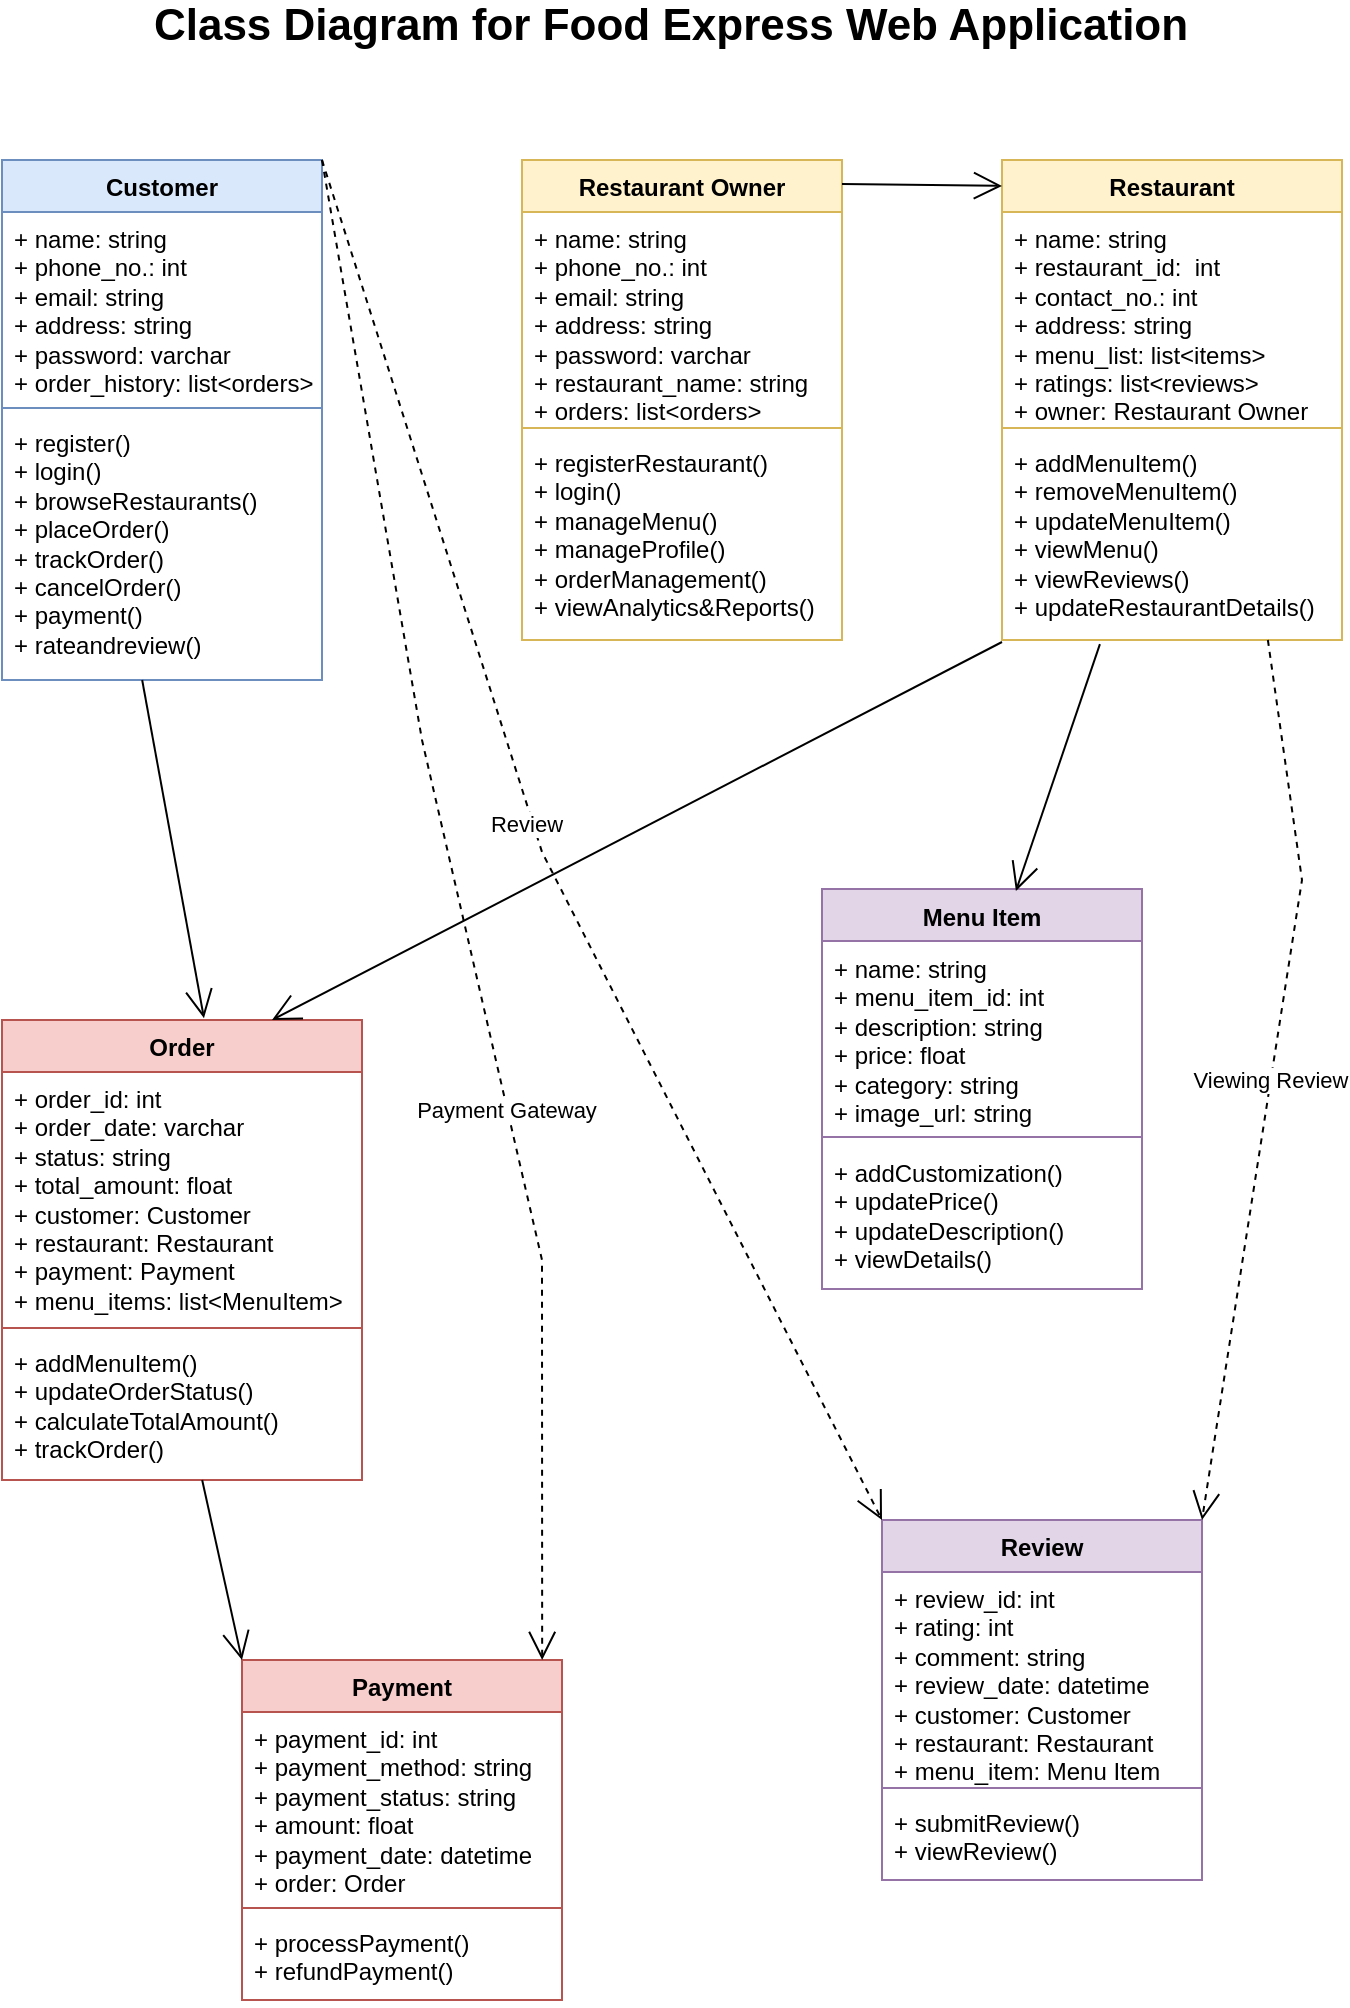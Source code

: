 <mxfile version="25.0.3">
  <diagram name="Page-1" id="BjIJubMWM04Ybu3N3eNQ">
    <mxGraphModel grid="0" page="1" gridSize="10" guides="1" tooltips="1" connect="1" arrows="1" fold="1" pageScale="1" pageWidth="827" pageHeight="1169" math="0" shadow="0">
      <root>
        <mxCell id="0" />
        <mxCell id="1" parent="0" />
        <mxCell id="jjx_FHtv98j6Nj69-CtY-1" value="&lt;font style=&quot;font-size: 22px;&quot;&gt;Class Diagram for Food Express Web Application&lt;/font&gt;" style="text;align=center;fontStyle=1;verticalAlign=middle;spacingLeft=3;spacingRight=3;strokeColor=none;rotatable=0;points=[[0,0.5],[1,0.5]];portConstraint=eastwest;html=1;" vertex="1" parent="1">
          <mxGeometry x="374" y="40" width="80" height="26" as="geometry" />
        </mxCell>
        <mxCell id="jjx_FHtv98j6Nj69-CtY-2" value="Customer" style="swimlane;fontStyle=1;align=center;verticalAlign=top;childLayout=stackLayout;horizontal=1;startSize=26;horizontalStack=0;resizeParent=1;resizeParentMax=0;resizeLast=0;collapsible=1;marginBottom=0;whiteSpace=wrap;html=1;fillColor=#dae8fc;strokeColor=#6c8ebf;" vertex="1" parent="1">
          <mxGeometry x="80" y="120" width="160" height="260" as="geometry" />
        </mxCell>
        <mxCell id="jjx_FHtv98j6Nj69-CtY-3" value="+ name: string&lt;div&gt;+ phone_no.: int&lt;br&gt;&lt;div&gt;+ email: string&lt;/div&gt;&lt;/div&gt;&lt;div&gt;+ address: string&lt;/div&gt;&lt;div&gt;+ password: varchar&lt;/div&gt;&lt;div&gt;+ order_history: list&amp;lt;orders&amp;gt;&lt;/div&gt;" style="text;strokeColor=none;fillColor=none;align=left;verticalAlign=top;spacingLeft=4;spacingRight=4;overflow=hidden;rotatable=0;points=[[0,0.5],[1,0.5]];portConstraint=eastwest;whiteSpace=wrap;html=1;" vertex="1" parent="jjx_FHtv98j6Nj69-CtY-2">
          <mxGeometry y="26" width="160" height="94" as="geometry" />
        </mxCell>
        <mxCell id="jjx_FHtv98j6Nj69-CtY-4" value="" style="line;strokeWidth=1;fillColor=none;align=left;verticalAlign=middle;spacingTop=-1;spacingLeft=3;spacingRight=3;rotatable=0;labelPosition=right;points=[];portConstraint=eastwest;strokeColor=inherit;" vertex="1" parent="jjx_FHtv98j6Nj69-CtY-2">
          <mxGeometry y="120" width="160" height="8" as="geometry" />
        </mxCell>
        <mxCell id="jjx_FHtv98j6Nj69-CtY-5" value="+ register()&lt;div&gt;+ login()&lt;/div&gt;&lt;div&gt;+ browseRestaurants()&lt;/div&gt;&lt;div&gt;+ placeOrder()&lt;/div&gt;&lt;div&gt;+ trackOrder()&lt;/div&gt;&lt;div&gt;+ cancelOrder()&lt;/div&gt;&lt;div&gt;+ payment()&lt;/div&gt;&lt;div&gt;+ rateandreview()&lt;/div&gt;" style="text;strokeColor=none;fillColor=none;align=left;verticalAlign=top;spacingLeft=4;spacingRight=4;overflow=hidden;rotatable=0;points=[[0,0.5],[1,0.5]];portConstraint=eastwest;whiteSpace=wrap;html=1;" vertex="1" parent="jjx_FHtv98j6Nj69-CtY-2">
          <mxGeometry y="128" width="160" height="132" as="geometry" />
        </mxCell>
        <mxCell id="jjx_FHtv98j6Nj69-CtY-6" value="Restaurant Owner" style="swimlane;fontStyle=1;align=center;verticalAlign=top;childLayout=stackLayout;horizontal=1;startSize=26;horizontalStack=0;resizeParent=1;resizeParentMax=0;resizeLast=0;collapsible=1;marginBottom=0;whiteSpace=wrap;html=1;fillColor=#fff2cc;strokeColor=#d6b656;" vertex="1" parent="1">
          <mxGeometry x="340" y="120" width="160" height="240" as="geometry" />
        </mxCell>
        <mxCell id="jjx_FHtv98j6Nj69-CtY-7" value="+ name: string&lt;div&gt;+ phone_no.: int&lt;br&gt;&lt;div&gt;+ email: string&lt;/div&gt;&lt;/div&gt;&lt;div&gt;+ address: string&lt;/div&gt;&lt;div&gt;+ password: varchar&lt;/div&gt;&lt;div&gt;+ restaurant_name: string&lt;/div&gt;&lt;div&gt;+ orders: list&amp;lt;orders&amp;gt;&lt;/div&gt;" style="text;strokeColor=none;fillColor=none;align=left;verticalAlign=top;spacingLeft=4;spacingRight=4;overflow=hidden;rotatable=0;points=[[0,0.5],[1,0.5]];portConstraint=eastwest;whiteSpace=wrap;html=1;" vertex="1" parent="jjx_FHtv98j6Nj69-CtY-6">
          <mxGeometry y="26" width="160" height="104" as="geometry" />
        </mxCell>
        <mxCell id="jjx_FHtv98j6Nj69-CtY-8" value="" style="line;strokeWidth=1;fillColor=none;align=left;verticalAlign=middle;spacingTop=-1;spacingLeft=3;spacingRight=3;rotatable=0;labelPosition=right;points=[];portConstraint=eastwest;strokeColor=inherit;" vertex="1" parent="jjx_FHtv98j6Nj69-CtY-6">
          <mxGeometry y="130" width="160" height="8" as="geometry" />
        </mxCell>
        <mxCell id="jjx_FHtv98j6Nj69-CtY-9" value="+ registerRestaurant()&lt;div&gt;+ login()&lt;/div&gt;&lt;div&gt;+ manageMenu()&lt;/div&gt;&lt;div&gt;+ manageProfile()&lt;/div&gt;&lt;div&gt;+ orderManagement()&lt;/div&gt;&lt;div&gt;+ viewAnalytics&amp;amp;Reports()&lt;/div&gt;" style="text;strokeColor=none;fillColor=none;align=left;verticalAlign=top;spacingLeft=4;spacingRight=4;overflow=hidden;rotatable=0;points=[[0,0.5],[1,0.5]];portConstraint=eastwest;whiteSpace=wrap;html=1;" vertex="1" parent="jjx_FHtv98j6Nj69-CtY-6">
          <mxGeometry y="138" width="160" height="102" as="geometry" />
        </mxCell>
        <mxCell id="jjx_FHtv98j6Nj69-CtY-10" value="Restaurant" style="swimlane;fontStyle=1;align=center;verticalAlign=top;childLayout=stackLayout;horizontal=1;startSize=26;horizontalStack=0;resizeParent=1;resizeParentMax=0;resizeLast=0;collapsible=1;marginBottom=0;whiteSpace=wrap;html=1;fillColor=#fff2cc;strokeColor=#d6b656;" vertex="1" parent="1">
          <mxGeometry x="580" y="120" width="170" height="240" as="geometry" />
        </mxCell>
        <mxCell id="jjx_FHtv98j6Nj69-CtY-11" value="+ name: string&lt;div&gt;+ restaurant_id:&amp;nbsp; int&lt;br&gt;&lt;div&gt;+ contact_no.: int&lt;/div&gt;&lt;div&gt;+ address: string&lt;/div&gt;&lt;div&gt;+ menu_list: list&amp;lt;items&amp;gt;&lt;/div&gt;&lt;div&gt;+ ratings: list&amp;lt;reviews&amp;gt;&lt;/div&gt;&lt;div&gt;+ owner: Restaurant Owner&lt;/div&gt;&lt;/div&gt;" style="text;strokeColor=none;fillColor=none;align=left;verticalAlign=top;spacingLeft=4;spacingRight=4;overflow=hidden;rotatable=0;points=[[0,0.5],[1,0.5]];portConstraint=eastwest;whiteSpace=wrap;html=1;" vertex="1" parent="jjx_FHtv98j6Nj69-CtY-10">
          <mxGeometry y="26" width="170" height="104" as="geometry" />
        </mxCell>
        <mxCell id="jjx_FHtv98j6Nj69-CtY-12" value="" style="line;strokeWidth=1;fillColor=none;align=left;verticalAlign=middle;spacingTop=-1;spacingLeft=3;spacingRight=3;rotatable=0;labelPosition=right;points=[];portConstraint=eastwest;strokeColor=inherit;" vertex="1" parent="jjx_FHtv98j6Nj69-CtY-10">
          <mxGeometry y="130" width="170" height="8" as="geometry" />
        </mxCell>
        <mxCell id="jjx_FHtv98j6Nj69-CtY-13" value="+ addMenuItem()&lt;div&gt;+ removeMenuItem()&lt;/div&gt;&lt;div&gt;+ updateMenuItem()&lt;/div&gt;&lt;div&gt;+ viewMenu()&lt;/div&gt;&lt;div&gt;+ viewReviews()&lt;/div&gt;&lt;div&gt;+ updateRestaurantDetails()&lt;/div&gt;" style="text;strokeColor=none;fillColor=none;align=left;verticalAlign=top;spacingLeft=4;spacingRight=4;overflow=hidden;rotatable=0;points=[[0,0.5],[1,0.5]];portConstraint=eastwest;whiteSpace=wrap;html=1;" vertex="1" parent="jjx_FHtv98j6Nj69-CtY-10">
          <mxGeometry y="138" width="170" height="102" as="geometry" />
        </mxCell>
        <mxCell id="jjx_FHtv98j6Nj69-CtY-14" value="Order" style="swimlane;fontStyle=1;align=center;verticalAlign=top;childLayout=stackLayout;horizontal=1;startSize=26;horizontalStack=0;resizeParent=1;resizeParentMax=0;resizeLast=0;collapsible=1;marginBottom=0;whiteSpace=wrap;html=1;fillColor=#f8cecc;strokeColor=#b85450;" vertex="1" parent="1">
          <mxGeometry x="80" y="550" width="180" height="230" as="geometry" />
        </mxCell>
        <mxCell id="jjx_FHtv98j6Nj69-CtY-15" value="+ order_id: int&lt;div&gt;&lt;div&gt;+ order_date: varchar&lt;br&gt;&lt;div&gt;+ status: string&lt;/div&gt;&lt;/div&gt;&lt;div&gt;+ total_amount: float&lt;/div&gt;&lt;div&gt;+ customer: Customer&lt;/div&gt;&lt;div&gt;+ restaurant: Restaurant&lt;/div&gt;&lt;/div&gt;&lt;div&gt;+ payment: Payment&lt;/div&gt;&lt;div&gt;+ menu_items: list&amp;lt;MenuItem&amp;gt;&lt;/div&gt;" style="text;strokeColor=none;fillColor=none;align=left;verticalAlign=top;spacingLeft=4;spacingRight=4;overflow=hidden;rotatable=0;points=[[0,0.5],[1,0.5]];portConstraint=eastwest;whiteSpace=wrap;html=1;" vertex="1" parent="jjx_FHtv98j6Nj69-CtY-14">
          <mxGeometry y="26" width="180" height="124" as="geometry" />
        </mxCell>
        <mxCell id="jjx_FHtv98j6Nj69-CtY-16" value="" style="line;strokeWidth=1;fillColor=none;align=left;verticalAlign=middle;spacingTop=-1;spacingLeft=3;spacingRight=3;rotatable=0;labelPosition=right;points=[];portConstraint=eastwest;strokeColor=inherit;" vertex="1" parent="jjx_FHtv98j6Nj69-CtY-14">
          <mxGeometry y="150" width="180" height="8" as="geometry" />
        </mxCell>
        <mxCell id="jjx_FHtv98j6Nj69-CtY-17" value="+ addMenuItem()&lt;div&gt;+ updateOrderStatus()&lt;/div&gt;&lt;div&gt;+ calculateTotalAmount()&lt;/div&gt;&lt;div&gt;+ trackOrder()&lt;/div&gt;" style="text;strokeColor=none;fillColor=none;align=left;verticalAlign=top;spacingLeft=4;spacingRight=4;overflow=hidden;rotatable=0;points=[[0,0.5],[1,0.5]];portConstraint=eastwest;whiteSpace=wrap;html=1;" vertex="1" parent="jjx_FHtv98j6Nj69-CtY-14">
          <mxGeometry y="158" width="180" height="72" as="geometry" />
        </mxCell>
        <mxCell id="jjx_FHtv98j6Nj69-CtY-18" value="Menu Item" style="swimlane;fontStyle=1;align=center;verticalAlign=top;childLayout=stackLayout;horizontal=1;startSize=26;horizontalStack=0;resizeParent=1;resizeParentMax=0;resizeLast=0;collapsible=1;marginBottom=0;whiteSpace=wrap;html=1;fillColor=#e1d5e7;strokeColor=#9673a6;" vertex="1" parent="1">
          <mxGeometry x="490" y="484.5" width="160" height="200" as="geometry" />
        </mxCell>
        <mxCell id="jjx_FHtv98j6Nj69-CtY-19" value="+ name: string&lt;div&gt;+ menu_item_id: int&lt;div&gt;&lt;div&gt;+ description: string&lt;/div&gt;&lt;/div&gt;&lt;div&gt;+ price: float&lt;/div&gt;&lt;div&gt;+ category: string&lt;/div&gt;&lt;div&gt;+ image_url: string&lt;/div&gt;&lt;/div&gt;" style="text;strokeColor=none;fillColor=none;align=left;verticalAlign=top;spacingLeft=4;spacingRight=4;overflow=hidden;rotatable=0;points=[[0,0.5],[1,0.5]];portConstraint=eastwest;whiteSpace=wrap;html=1;" vertex="1" parent="jjx_FHtv98j6Nj69-CtY-18">
          <mxGeometry y="26" width="160" height="94" as="geometry" />
        </mxCell>
        <mxCell id="jjx_FHtv98j6Nj69-CtY-20" value="" style="line;strokeWidth=1;fillColor=none;align=left;verticalAlign=middle;spacingTop=-1;spacingLeft=3;spacingRight=3;rotatable=0;labelPosition=right;points=[];portConstraint=eastwest;strokeColor=inherit;" vertex="1" parent="jjx_FHtv98j6Nj69-CtY-18">
          <mxGeometry y="120" width="160" height="8" as="geometry" />
        </mxCell>
        <mxCell id="jjx_FHtv98j6Nj69-CtY-21" value="+ addCustomization()&lt;div&gt;+ updatePrice()&lt;/div&gt;&lt;div&gt;+ updateDescription()&lt;/div&gt;&lt;div&gt;+ viewDetails()&lt;/div&gt;" style="text;strokeColor=none;fillColor=none;align=left;verticalAlign=top;spacingLeft=4;spacingRight=4;overflow=hidden;rotatable=0;points=[[0,0.5],[1,0.5]];portConstraint=eastwest;whiteSpace=wrap;html=1;" vertex="1" parent="jjx_FHtv98j6Nj69-CtY-18">
          <mxGeometry y="128" width="160" height="72" as="geometry" />
        </mxCell>
        <mxCell id="jjx_FHtv98j6Nj69-CtY-22" value="Payment" style="swimlane;fontStyle=1;align=center;verticalAlign=top;childLayout=stackLayout;horizontal=1;startSize=26;horizontalStack=0;resizeParent=1;resizeParentMax=0;resizeLast=0;collapsible=1;marginBottom=0;whiteSpace=wrap;html=1;fillColor=#f8cecc;strokeColor=#b85450;" vertex="1" parent="1">
          <mxGeometry x="200" y="870" width="160" height="170" as="geometry" />
        </mxCell>
        <mxCell id="jjx_FHtv98j6Nj69-CtY-23" value="+ payment_id: int&lt;div&gt;+ payment_method: string&lt;br&gt;&lt;div&gt;+ payment_status: string&lt;/div&gt;&lt;/div&gt;&lt;div&gt;+ amount: float&lt;/div&gt;&lt;div&gt;+ payment_date: datetime&lt;/div&gt;&lt;div&gt;+ order: Order&lt;/div&gt;" style="text;strokeColor=none;fillColor=none;align=left;verticalAlign=top;spacingLeft=4;spacingRight=4;overflow=hidden;rotatable=0;points=[[0,0.5],[1,0.5]];portConstraint=eastwest;whiteSpace=wrap;html=1;" vertex="1" parent="jjx_FHtv98j6Nj69-CtY-22">
          <mxGeometry y="26" width="160" height="94" as="geometry" />
        </mxCell>
        <mxCell id="jjx_FHtv98j6Nj69-CtY-24" value="" style="line;strokeWidth=1;fillColor=none;align=left;verticalAlign=middle;spacingTop=-1;spacingLeft=3;spacingRight=3;rotatable=0;labelPosition=right;points=[];portConstraint=eastwest;strokeColor=inherit;" vertex="1" parent="jjx_FHtv98j6Nj69-CtY-22">
          <mxGeometry y="120" width="160" height="8" as="geometry" />
        </mxCell>
        <mxCell id="jjx_FHtv98j6Nj69-CtY-25" value="+ processPayment()&lt;div&gt;+ refundPayment()&lt;/div&gt;" style="text;strokeColor=none;fillColor=none;align=left;verticalAlign=top;spacingLeft=4;spacingRight=4;overflow=hidden;rotatable=0;points=[[0,0.5],[1,0.5]];portConstraint=eastwest;whiteSpace=wrap;html=1;" vertex="1" parent="jjx_FHtv98j6Nj69-CtY-22">
          <mxGeometry y="128" width="160" height="42" as="geometry" />
        </mxCell>
        <mxCell id="jjx_FHtv98j6Nj69-CtY-26" value="Review" style="swimlane;fontStyle=1;align=center;verticalAlign=top;childLayout=stackLayout;horizontal=1;startSize=26;horizontalStack=0;resizeParent=1;resizeParentMax=0;resizeLast=0;collapsible=1;marginBottom=0;whiteSpace=wrap;html=1;fillColor=#e1d5e7;strokeColor=#9673a6;" vertex="1" parent="1">
          <mxGeometry x="520" y="800" width="160" height="180" as="geometry" />
        </mxCell>
        <mxCell id="jjx_FHtv98j6Nj69-CtY-27" value="+ review_id: int&lt;div&gt;+ rating: int&lt;br&gt;&lt;div&gt;+ comment: string&lt;/div&gt;&lt;/div&gt;&lt;div&gt;+ review_date: datetime&lt;/div&gt;&lt;div&gt;+ customer: Customer&lt;/div&gt;&lt;div&gt;+ restaurant: Restaurant&lt;/div&gt;&lt;div&gt;+ menu_item: Menu Item&lt;/div&gt;" style="text;strokeColor=none;fillColor=none;align=left;verticalAlign=top;spacingLeft=4;spacingRight=4;overflow=hidden;rotatable=0;points=[[0,0.5],[1,0.5]];portConstraint=eastwest;whiteSpace=wrap;html=1;" vertex="1" parent="jjx_FHtv98j6Nj69-CtY-26">
          <mxGeometry y="26" width="160" height="104" as="geometry" />
        </mxCell>
        <mxCell id="jjx_FHtv98j6Nj69-CtY-28" value="" style="line;strokeWidth=1;fillColor=none;align=left;verticalAlign=middle;spacingTop=-1;spacingLeft=3;spacingRight=3;rotatable=0;labelPosition=right;points=[];portConstraint=eastwest;strokeColor=inherit;" vertex="1" parent="jjx_FHtv98j6Nj69-CtY-26">
          <mxGeometry y="130" width="160" height="8" as="geometry" />
        </mxCell>
        <mxCell id="jjx_FHtv98j6Nj69-CtY-29" value="+ submitReview()&lt;div&gt;+ viewReview()&lt;/div&gt;" style="text;strokeColor=none;fillColor=none;align=left;verticalAlign=top;spacingLeft=4;spacingRight=4;overflow=hidden;rotatable=0;points=[[0,0.5],[1,0.5]];portConstraint=eastwest;whiteSpace=wrap;html=1;" vertex="1" parent="jjx_FHtv98j6Nj69-CtY-26">
          <mxGeometry y="138" width="160" height="42" as="geometry" />
        </mxCell>
        <mxCell id="jjx_FHtv98j6Nj69-CtY-30" value="" style="endArrow=open;endFill=1;endSize=12;html=1;rounded=0;exitX=0.288;exitY=1.02;exitDx=0;exitDy=0;exitPerimeter=0;entryX=0.606;entryY=0.005;entryDx=0;entryDy=0;entryPerimeter=0;" edge="1" parent="1" source="jjx_FHtv98j6Nj69-CtY-13" target="jjx_FHtv98j6Nj69-CtY-18">
          <mxGeometry width="160" relative="1" as="geometry">
            <mxPoint x="380" y="400" as="sourcePoint" />
            <mxPoint x="540" y="400" as="targetPoint" />
          </mxGeometry>
        </mxCell>
        <mxCell id="jjx_FHtv98j6Nj69-CtY-31" value="" style="endArrow=open;endFill=1;endSize=12;html=1;rounded=0;exitX=0.438;exitY=1;exitDx=0;exitDy=0;exitPerimeter=0;entryX=0.561;entryY=-0.004;entryDx=0;entryDy=0;entryPerimeter=0;" edge="1" parent="1" source="jjx_FHtv98j6Nj69-CtY-5" target="jjx_FHtv98j6Nj69-CtY-14">
          <mxGeometry width="160" relative="1" as="geometry">
            <mxPoint x="70" y="420" as="sourcePoint" />
            <mxPoint x="150" y="437" as="targetPoint" />
          </mxGeometry>
        </mxCell>
        <mxCell id="jjx_FHtv98j6Nj69-CtY-32" value="" style="endArrow=open;endFill=1;endSize=12;html=1;rounded=0;exitX=1;exitY=0.05;exitDx=0;exitDy=0;exitPerimeter=0;entryX=0;entryY=0.054;entryDx=0;entryDy=0;entryPerimeter=0;" edge="1" parent="1" source="jjx_FHtv98j6Nj69-CtY-6" target="jjx_FHtv98j6Nj69-CtY-10">
          <mxGeometry width="160" relative="1" as="geometry">
            <mxPoint x="550" y="210.5" as="sourcePoint" />
            <mxPoint x="570" y="150" as="targetPoint" />
          </mxGeometry>
        </mxCell>
        <mxCell id="jjx_FHtv98j6Nj69-CtY-33" value="Payment Gateway" style="endArrow=open;endSize=12;dashed=1;html=1;rounded=0;entryX=0.938;entryY=0;entryDx=0;entryDy=0;exitX=1;exitY=0;exitDx=0;exitDy=0;entryPerimeter=0;" edge="1" parent="1" source="jjx_FHtv98j6Nj69-CtY-2" target="jjx_FHtv98j6Nj69-CtY-22">
          <mxGeometry x="0.272" y="-1" width="160" relative="1" as="geometry">
            <mxPoint x="242" y="128" as="sourcePoint" />
            <mxPoint x="400" y="410" as="targetPoint" />
            <Array as="points">
              <mxPoint x="290" y="410" />
              <mxPoint x="350" y="670" />
            </Array>
            <mxPoint as="offset" />
          </mxGeometry>
        </mxCell>
        <mxCell id="jjx_FHtv98j6Nj69-CtY-34" value="" style="endArrow=open;endFill=1;endSize=12;html=1;rounded=0;entryX=0.75;entryY=0;entryDx=0;entryDy=0;" edge="1" parent="1" target="jjx_FHtv98j6Nj69-CtY-14">
          <mxGeometry width="160" relative="1" as="geometry">
            <mxPoint x="580" y="361" as="sourcePoint" />
            <mxPoint x="230" y="459" as="targetPoint" />
          </mxGeometry>
        </mxCell>
        <mxCell id="jjx_FHtv98j6Nj69-CtY-35" value="Review" style="endArrow=open;endSize=12;dashed=1;html=1;rounded=0;exitX=1;exitY=0;exitDx=0;exitDy=0;entryX=0;entryY=0;entryDx=0;entryDy=0;" edge="1" parent="1" source="jjx_FHtv98j6Nj69-CtY-2" target="jjx_FHtv98j6Nj69-CtY-26">
          <mxGeometry x="-0.058" y="-2" width="160" relative="1" as="geometry">
            <mxPoint x="302" y="184" as="sourcePoint" />
            <mxPoint x="300" y="926" as="targetPoint" />
            <Array as="points">
              <mxPoint x="350" y="466" />
            </Array>
            <mxPoint x="-1" as="offset" />
          </mxGeometry>
        </mxCell>
        <mxCell id="jjx_FHtv98j6Nj69-CtY-37" value="Viewing Review" style="endArrow=open;endSize=12;dashed=1;html=1;rounded=0;exitX=0.782;exitY=1;exitDx=0;exitDy=0;entryX=1;entryY=0;entryDx=0;entryDy=0;exitPerimeter=0;" edge="1" parent="1" source="jjx_FHtv98j6Nj69-CtY-13" target="jjx_FHtv98j6Nj69-CtY-26">
          <mxGeometry width="160" relative="1" as="geometry">
            <mxPoint x="250" y="130" as="sourcePoint" />
            <mxPoint x="530" y="810" as="targetPoint" />
            <Array as="points">
              <mxPoint x="730" y="480" />
            </Array>
          </mxGeometry>
        </mxCell>
        <mxCell id="jjx_FHtv98j6Nj69-CtY-38" value="" style="endArrow=open;endFill=1;endSize=12;html=1;rounded=0;exitX=0.556;exitY=1;exitDx=0;exitDy=0;exitPerimeter=0;entryX=0;entryY=0;entryDx=0;entryDy=0;" edge="1" parent="1" source="jjx_FHtv98j6Nj69-CtY-17" target="jjx_FHtv98j6Nj69-CtY-22">
          <mxGeometry width="160" relative="1" as="geometry">
            <mxPoint x="110" y="840" as="sourcePoint" />
            <mxPoint x="270" y="840" as="targetPoint" />
          </mxGeometry>
        </mxCell>
      </root>
    </mxGraphModel>
  </diagram>
</mxfile>
